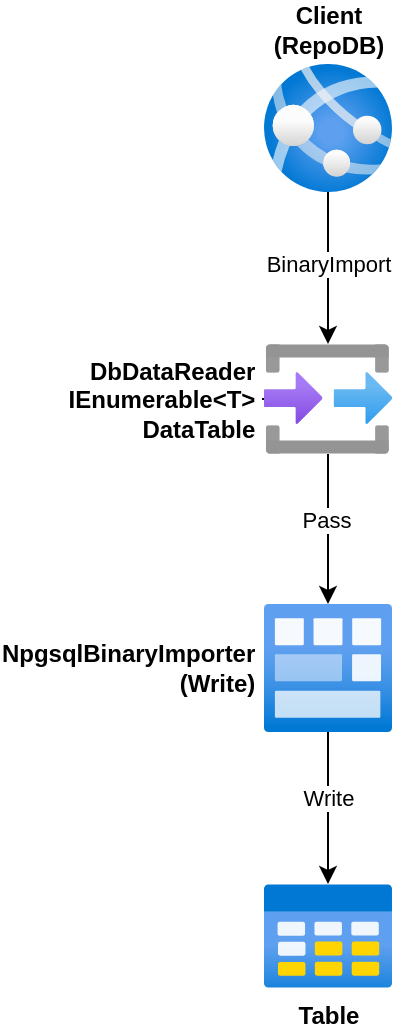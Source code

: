 <mxfile version="15.7.0" type="device"><diagram id="CfuBTNPLddLmRjSZnl6q" name="Page-1"><mxGraphModel dx="1038" dy="524" grid="1" gridSize="10" guides="1" tooltips="1" connect="1" arrows="1" fold="1" page="1" pageScale="1" pageWidth="850" pageHeight="1100" math="0" shadow="0"><root><mxCell id="0"/><mxCell id="1" parent="0"/><mxCell id="sZYv-hAGC-2yv8cF31u6-3" style="edgeStyle=orthogonalEdgeStyle;rounded=0;orthogonalLoop=1;jettySize=auto;html=1;" parent="1" source="sZYv-hAGC-2yv8cF31u6-1" target="sZYv-hAGC-2yv8cF31u6-2" edge="1"><mxGeometry relative="1" as="geometry"/></mxCell><mxCell id="sZYv-hAGC-2yv8cF31u6-4" value="BinaryImport" style="edgeLabel;html=1;align=center;verticalAlign=middle;resizable=0;points=[];" parent="sZYv-hAGC-2yv8cF31u6-3" vertex="1" connectable="0"><mxGeometry x="-0.265" relative="1" as="geometry"><mxPoint y="8" as="offset"/></mxGeometry></mxCell><mxCell id="sZYv-hAGC-2yv8cF31u6-1" value="Client&lt;br&gt;(RepoDB)" style="aspect=fixed;html=1;points=[];align=center;image;fontSize=12;image=img/lib/azure2/app_services/App_Services.svg;labelPosition=center;verticalLabelPosition=top;verticalAlign=bottom;fontStyle=1" parent="1" vertex="1"><mxGeometry x="150" y="70" width="64" height="64" as="geometry"/></mxCell><mxCell id="sZYv-hAGC-2yv8cF31u6-6" value="" style="edgeStyle=orthogonalEdgeStyle;rounded=0;orthogonalLoop=1;jettySize=auto;html=1;" parent="1" source="sZYv-hAGC-2yv8cF31u6-2" edge="1"><mxGeometry relative="1" as="geometry"><mxPoint x="70.0" y="237.5" as="targetPoint"/></mxGeometry></mxCell><mxCell id="sZYv-hAGC-2yv8cF31u6-9" style="edgeStyle=orthogonalEdgeStyle;rounded=0;orthogonalLoop=1;jettySize=auto;html=1;" parent="1" source="sZYv-hAGC-2yv8cF31u6-2" target="sZYv-hAGC-2yv8cF31u6-7" edge="1"><mxGeometry relative="1" as="geometry"/></mxCell><mxCell id="sZYv-hAGC-2yv8cF31u6-10" value="Pass" style="edgeLabel;html=1;align=center;verticalAlign=middle;resizable=0;points=[];" parent="sZYv-hAGC-2yv8cF31u6-9" vertex="1" connectable="0"><mxGeometry x="-0.131" y="-1" relative="1" as="geometry"><mxPoint as="offset"/></mxGeometry></mxCell><mxCell id="sZYv-hAGC-2yv8cF31u6-2" value="DbDataReader&amp;nbsp;&lt;br&gt;IEnumerable&amp;lt;T&amp;gt;&amp;nbsp;&lt;br&gt;DataTable&amp;nbsp;" style="aspect=fixed;html=1;points=[];align=right;image;fontSize=12;image=img/lib/azure2/general/Input_Output.svg;labelPosition=left;verticalLabelPosition=middle;verticalAlign=middle;fontStyle=1" parent="1" vertex="1"><mxGeometry x="150" y="210" width="64" height="55.0" as="geometry"/></mxCell><mxCell id="1xsh1hJTeQc8qOj1lbtF-4" style="edgeStyle=orthogonalEdgeStyle;rounded=0;orthogonalLoop=1;jettySize=auto;html=1;" parent="1" source="sZYv-hAGC-2yv8cF31u6-7" target="sZYv-hAGC-2yv8cF31u6-16" edge="1"><mxGeometry relative="1" as="geometry"><mxPoint x="182" y="470" as="targetPoint"/></mxGeometry></mxCell><mxCell id="1xsh1hJTeQc8qOj1lbtF-5" value="Write" style="edgeLabel;html=1;align=center;verticalAlign=middle;resizable=0;points=[];" parent="1xsh1hJTeQc8qOj1lbtF-4" vertex="1" connectable="0"><mxGeometry x="-0.149" relative="1" as="geometry"><mxPoint as="offset"/></mxGeometry></mxCell><mxCell id="sZYv-hAGC-2yv8cF31u6-7" value="NpgsqlBinaryImporter&amp;nbsp;&lt;br&gt;(Write)&amp;nbsp;" style="aspect=fixed;html=1;points=[];align=right;image;fontSize=12;image=img/lib/azure2/general/Module.svg;labelPosition=left;verticalLabelPosition=middle;verticalAlign=middle;fontStyle=1" parent="1" vertex="1"><mxGeometry x="150" y="340" width="64" height="64" as="geometry"/></mxCell><mxCell id="sZYv-hAGC-2yv8cF31u6-16" value="Table" style="aspect=fixed;html=1;points=[];align=center;image;fontSize=12;image=img/lib/azure2/general/Table.svg;fontStyle=1" parent="1" vertex="1"><mxGeometry x="150" y="480" width="64" height="52" as="geometry"/></mxCell></root></mxGraphModel></diagram></mxfile>